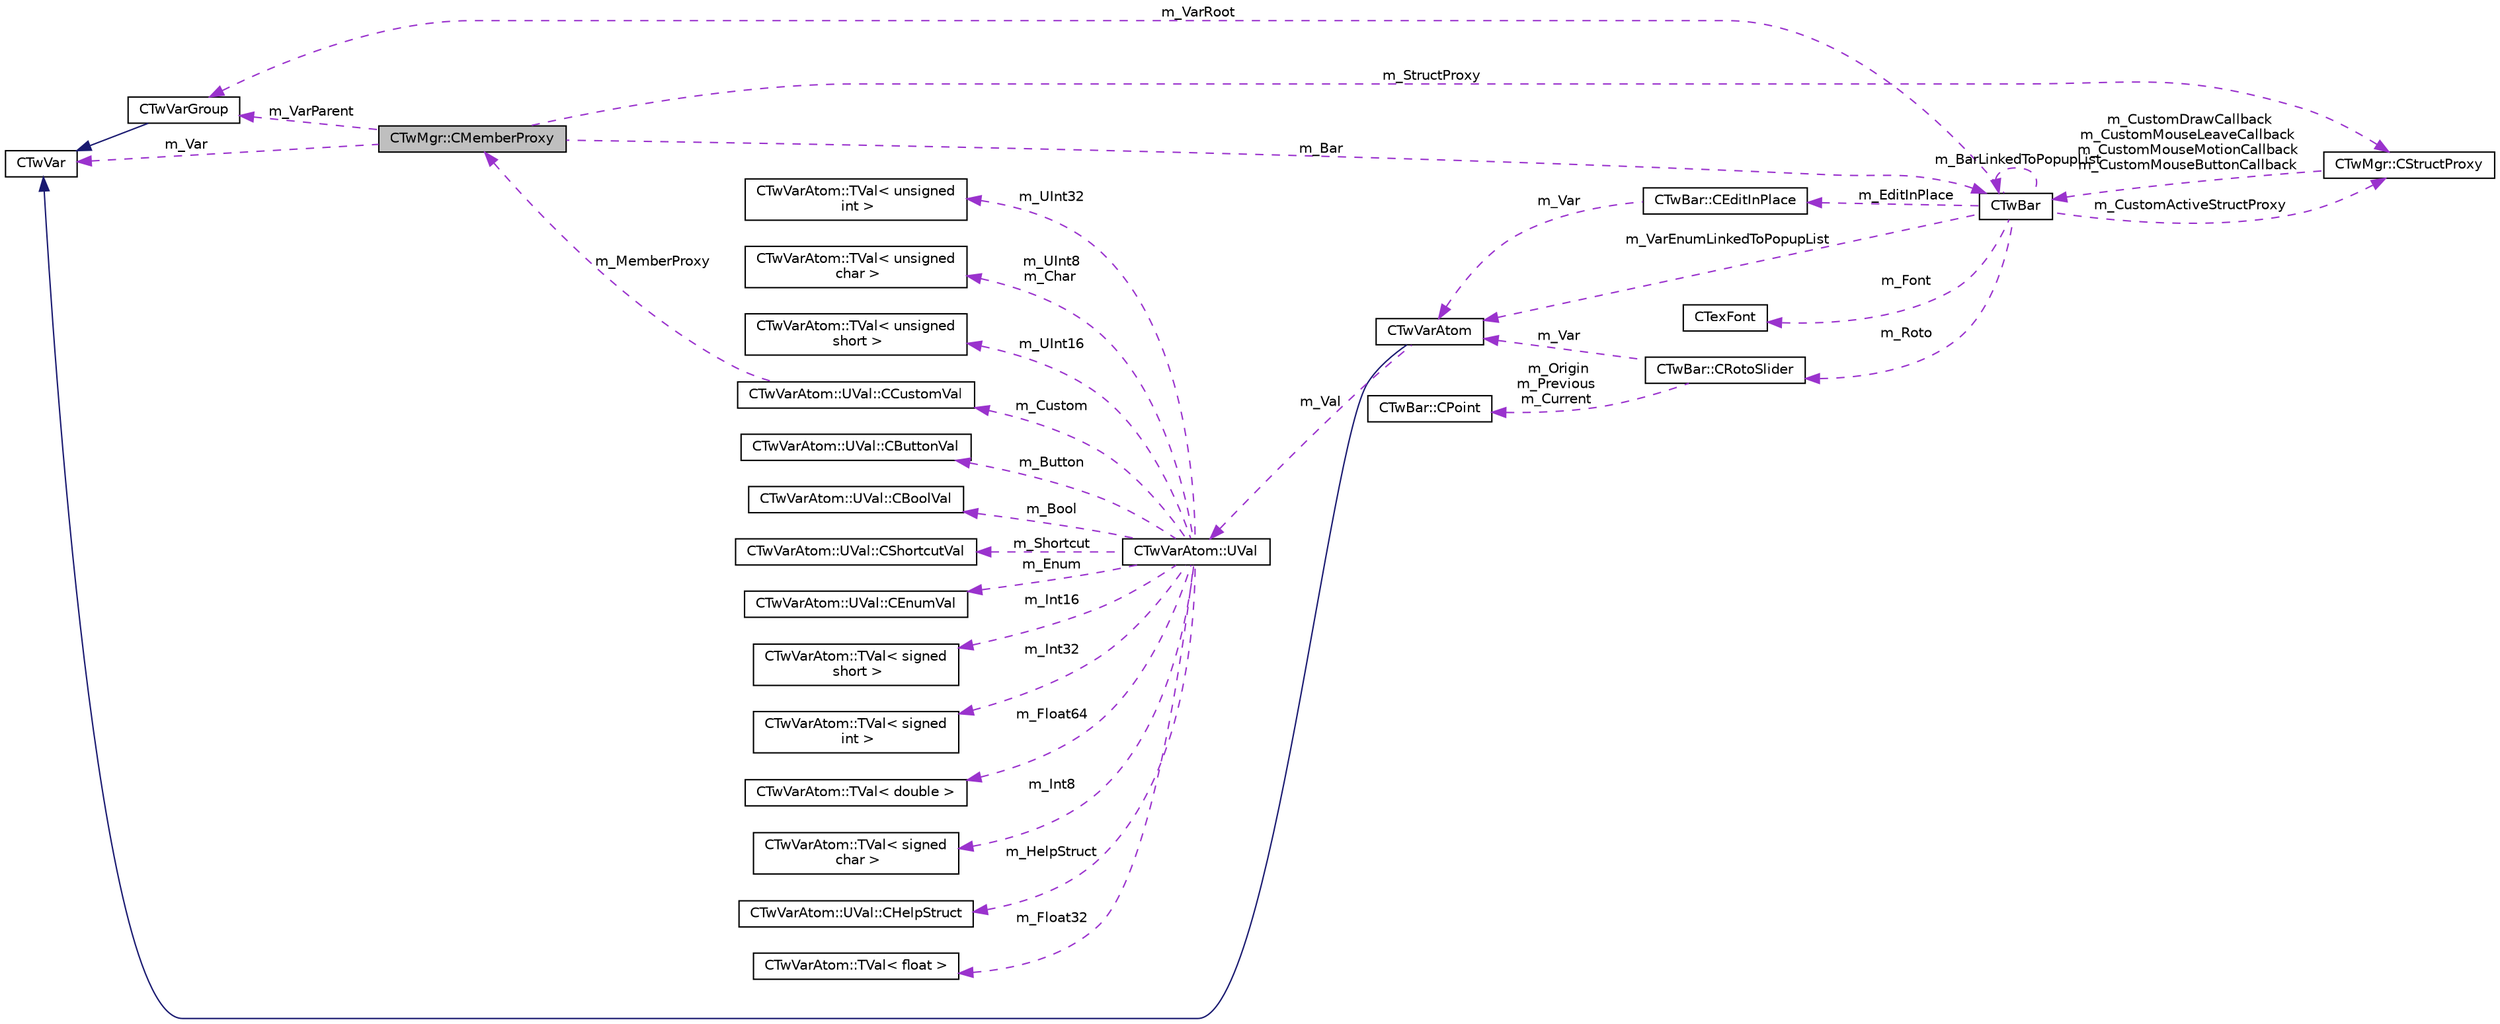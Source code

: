 digraph "CTwMgr::CMemberProxy"
{
  edge [fontname="Helvetica",fontsize="10",labelfontname="Helvetica",labelfontsize="10"];
  node [fontname="Helvetica",fontsize="10",shape=record];
  rankdir="LR";
  Node1 [label="CTwMgr::CMemberProxy",height=0.2,width=0.4,color="black", fillcolor="grey75", style="filled", fontcolor="black"];
  Node2 -> Node1 [dir="back",color="darkorchid3",fontsize="10",style="dashed",label=" m_VarParent" ];
  Node2 [label="CTwVarGroup",height=0.2,width=0.4,color="black", fillcolor="white", style="filled",URL="$struct_c_tw_var_group.html"];
  Node3 -> Node2 [dir="back",color="midnightblue",fontsize="10",style="solid"];
  Node3 [label="CTwVar",height=0.2,width=0.4,color="black", fillcolor="white", style="filled",URL="$struct_c_tw_var.html"];
  Node3 -> Node1 [dir="back",color="darkorchid3",fontsize="10",style="dashed",label=" m_Var" ];
  Node4 -> Node1 [dir="back",color="darkorchid3",fontsize="10",style="dashed",label=" m_StructProxy" ];
  Node4 [label="CTwMgr::CStructProxy",height=0.2,width=0.4,color="black", fillcolor="white", style="filled",URL="$struct_c_tw_mgr_1_1_c_struct_proxy.html"];
  Node5 -> Node4 [dir="back",color="darkorchid3",fontsize="10",style="dashed",label=" m_CustomDrawCallback\nm_CustomMouseLeaveCallback\nm_CustomMouseMotionCallback\nm_CustomMouseButtonCallback" ];
  Node5 [label="CTwBar",height=0.2,width=0.4,color="black", fillcolor="white", style="filled",URL="$struct_c_tw_bar.html"];
  Node2 -> Node5 [dir="back",color="darkorchid3",fontsize="10",style="dashed",label=" m_VarRoot" ];
  Node4 -> Node5 [dir="back",color="darkorchid3",fontsize="10",style="dashed",label=" m_CustomActiveStructProxy" ];
  Node6 -> Node5 [dir="back",color="darkorchid3",fontsize="10",style="dashed",label=" m_Font" ];
  Node6 [label="CTexFont",height=0.2,width=0.4,color="black", fillcolor="white", style="filled",URL="$struct_c_tex_font.html"];
  Node7 -> Node5 [dir="back",color="darkorchid3",fontsize="10",style="dashed",label=" m_EditInPlace" ];
  Node7 [label="CTwBar::CEditInPlace",height=0.2,width=0.4,color="black", fillcolor="white", style="filled",URL="$struct_c_tw_bar_1_1_c_edit_in_place.html"];
  Node8 -> Node7 [dir="back",color="darkorchid3",fontsize="10",style="dashed",label=" m_Var" ];
  Node8 [label="CTwVarAtom",height=0.2,width=0.4,color="black", fillcolor="white", style="filled",URL="$struct_c_tw_var_atom.html"];
  Node3 -> Node8 [dir="back",color="midnightblue",fontsize="10",style="solid"];
  Node9 -> Node8 [dir="back",color="darkorchid3",fontsize="10",style="dashed",label=" m_Val" ];
  Node9 [label="CTwVarAtom::UVal",height=0.2,width=0.4,color="black", fillcolor="white", style="filled",URL="$union_c_tw_var_atom_1_1_u_val.html"];
  Node10 -> Node9 [dir="back",color="darkorchid3",fontsize="10",style="dashed",label=" m_Int16" ];
  Node10 [label="CTwVarAtom::TVal\< signed\l short \>",height=0.2,width=0.4,color="black", fillcolor="white", style="filled",URL="$struct_c_tw_var_atom_1_1_t_val.html"];
  Node11 -> Node9 [dir="back",color="darkorchid3",fontsize="10",style="dashed",label=" m_Int32" ];
  Node11 [label="CTwVarAtom::TVal\< signed\l int \>",height=0.2,width=0.4,color="black", fillcolor="white", style="filled",URL="$struct_c_tw_var_atom_1_1_t_val.html"];
  Node12 -> Node9 [dir="back",color="darkorchid3",fontsize="10",style="dashed",label=" m_Float64" ];
  Node12 [label="CTwVarAtom::TVal\< double \>",height=0.2,width=0.4,color="black", fillcolor="white", style="filled",URL="$struct_c_tw_var_atom_1_1_t_val.html"];
  Node13 -> Node9 [dir="back",color="darkorchid3",fontsize="10",style="dashed",label=" m_Int8" ];
  Node13 [label="CTwVarAtom::TVal\< signed\l char \>",height=0.2,width=0.4,color="black", fillcolor="white", style="filled",URL="$struct_c_tw_var_atom_1_1_t_val.html"];
  Node14 -> Node9 [dir="back",color="darkorchid3",fontsize="10",style="dashed",label=" m_HelpStruct" ];
  Node14 [label="CTwVarAtom::UVal::CHelpStruct",height=0.2,width=0.4,color="black", fillcolor="white", style="filled",URL="$struct_c_tw_var_atom_1_1_u_val_1_1_c_help_struct.html"];
  Node15 -> Node9 [dir="back",color="darkorchid3",fontsize="10",style="dashed",label=" m_Float32" ];
  Node15 [label="CTwVarAtom::TVal\< float \>",height=0.2,width=0.4,color="black", fillcolor="white", style="filled",URL="$struct_c_tw_var_atom_1_1_t_val.html"];
  Node16 -> Node9 [dir="back",color="darkorchid3",fontsize="10",style="dashed",label=" m_UInt32" ];
  Node16 [label="CTwVarAtom::TVal\< unsigned\l int \>",height=0.2,width=0.4,color="black", fillcolor="white", style="filled",URL="$struct_c_tw_var_atom_1_1_t_val.html"];
  Node17 -> Node9 [dir="back",color="darkorchid3",fontsize="10",style="dashed",label=" m_UInt8\nm_Char" ];
  Node17 [label="CTwVarAtom::TVal\< unsigned\l char \>",height=0.2,width=0.4,color="black", fillcolor="white", style="filled",URL="$struct_c_tw_var_atom_1_1_t_val.html"];
  Node18 -> Node9 [dir="back",color="darkorchid3",fontsize="10",style="dashed",label=" m_UInt16" ];
  Node18 [label="CTwVarAtom::TVal\< unsigned\l short \>",height=0.2,width=0.4,color="black", fillcolor="white", style="filled",URL="$struct_c_tw_var_atom_1_1_t_val.html"];
  Node19 -> Node9 [dir="back",color="darkorchid3",fontsize="10",style="dashed",label=" m_Custom" ];
  Node19 [label="CTwVarAtom::UVal::CCustomVal",height=0.2,width=0.4,color="black", fillcolor="white", style="filled",URL="$struct_c_tw_var_atom_1_1_u_val_1_1_c_custom_val.html"];
  Node1 -> Node19 [dir="back",color="darkorchid3",fontsize="10",style="dashed",label=" m_MemberProxy" ];
  Node20 -> Node9 [dir="back",color="darkorchid3",fontsize="10",style="dashed",label=" m_Bool" ];
  Node20 [label="CTwVarAtom::UVal::CBoolVal",height=0.2,width=0.4,color="black", fillcolor="white", style="filled",URL="$struct_c_tw_var_atom_1_1_u_val_1_1_c_bool_val.html"];
  Node21 -> Node9 [dir="back",color="darkorchid3",fontsize="10",style="dashed",label=" m_Shortcut" ];
  Node21 [label="CTwVarAtom::UVal::CShortcutVal",height=0.2,width=0.4,color="black", fillcolor="white", style="filled",URL="$struct_c_tw_var_atom_1_1_u_val_1_1_c_shortcut_val.html"];
  Node22 -> Node9 [dir="back",color="darkorchid3",fontsize="10",style="dashed",label=" m_Enum" ];
  Node22 [label="CTwVarAtom::UVal::CEnumVal",height=0.2,width=0.4,color="black", fillcolor="white", style="filled",URL="$struct_c_tw_var_atom_1_1_u_val_1_1_c_enum_val.html"];
  Node23 -> Node9 [dir="back",color="darkorchid3",fontsize="10",style="dashed",label=" m_Button" ];
  Node23 [label="CTwVarAtom::UVal::CButtonVal",height=0.2,width=0.4,color="black", fillcolor="white", style="filled",URL="$struct_c_tw_var_atom_1_1_u_val_1_1_c_button_val.html"];
  Node8 -> Node5 [dir="back",color="darkorchid3",fontsize="10",style="dashed",label=" m_VarEnumLinkedToPopupList" ];
  Node24 -> Node5 [dir="back",color="darkorchid3",fontsize="10",style="dashed",label=" m_Roto" ];
  Node24 [label="CTwBar::CRotoSlider",height=0.2,width=0.4,color="black", fillcolor="white", style="filled",URL="$struct_c_tw_bar_1_1_c_roto_slider.html"];
  Node25 -> Node24 [dir="back",color="darkorchid3",fontsize="10",style="dashed",label=" m_Origin\nm_Previous\nm_Current" ];
  Node25 [label="CTwBar::CPoint",height=0.2,width=0.4,color="black", fillcolor="white", style="filled",URL="$struct_c_tw_bar_1_1_c_point.html"];
  Node8 -> Node24 [dir="back",color="darkorchid3",fontsize="10",style="dashed",label=" m_Var" ];
  Node5 -> Node5 [dir="back",color="darkorchid3",fontsize="10",style="dashed",label=" m_BarLinkedToPopupList" ];
  Node5 -> Node1 [dir="back",color="darkorchid3",fontsize="10",style="dashed",label=" m_Bar" ];
}
